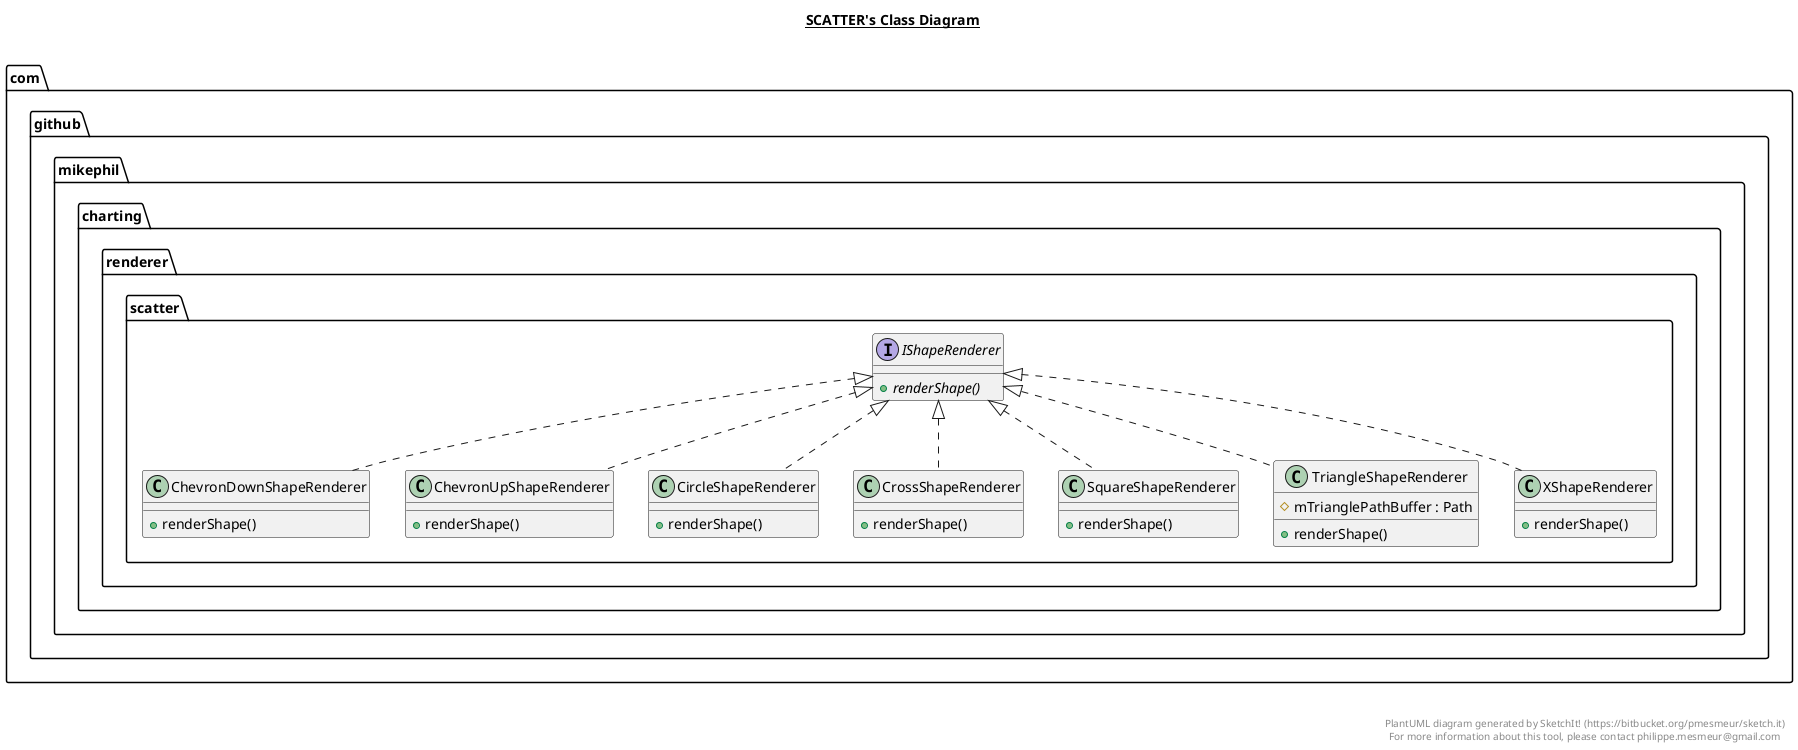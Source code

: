 @startuml

title __SCATTER's Class Diagram__\n

  namespace com.github.mikephil.charting.renderer {
    namespace scatter {
      class com.github.mikephil.charting.renderer.scatter.ChevronDownShapeRenderer {
          + renderShape()
      }
    }
  }
  

  namespace com.github.mikephil.charting.renderer {
    namespace scatter {
      class com.github.mikephil.charting.renderer.scatter.ChevronUpShapeRenderer {
          + renderShape()
      }
    }
  }
  

  namespace com.github.mikephil.charting.renderer {
    namespace scatter {
      class com.github.mikephil.charting.renderer.scatter.CircleShapeRenderer {
          + renderShape()
      }
    }
  }
  

  namespace com.github.mikephil.charting.renderer {
    namespace scatter {
      class com.github.mikephil.charting.renderer.scatter.CrossShapeRenderer {
          + renderShape()
      }
    }
  }
  

  namespace com.github.mikephil.charting.renderer {
    namespace scatter {
      interface com.github.mikephil.charting.renderer.scatter.IShapeRenderer {
          {abstract} + renderShape()
      }
    }
  }
  

  namespace com.github.mikephil.charting.renderer {
    namespace scatter {
      class com.github.mikephil.charting.renderer.scatter.SquareShapeRenderer {
          + renderShape()
      }
    }
  }
  

  namespace com.github.mikephil.charting.renderer {
    namespace scatter {
      class com.github.mikephil.charting.renderer.scatter.TriangleShapeRenderer {
          # mTrianglePathBuffer : Path
          + renderShape()
      }
    }
  }
  

  namespace com.github.mikephil.charting.renderer {
    namespace scatter {
      class com.github.mikephil.charting.renderer.scatter.XShapeRenderer {
          + renderShape()
      }
    }
  }
  

  com.github.mikephil.charting.renderer.scatter.ChevronDownShapeRenderer .up.|> com.github.mikephil.charting.renderer.scatter.IShapeRenderer
  com.github.mikephil.charting.renderer.scatter.ChevronUpShapeRenderer .up.|> com.github.mikephil.charting.renderer.scatter.IShapeRenderer
  com.github.mikephil.charting.renderer.scatter.CircleShapeRenderer .up.|> com.github.mikephil.charting.renderer.scatter.IShapeRenderer
  com.github.mikephil.charting.renderer.scatter.CrossShapeRenderer .up.|> com.github.mikephil.charting.renderer.scatter.IShapeRenderer
  com.github.mikephil.charting.renderer.scatter.SquareShapeRenderer .up.|> com.github.mikephil.charting.renderer.scatter.IShapeRenderer
  com.github.mikephil.charting.renderer.scatter.TriangleShapeRenderer .up.|> com.github.mikephil.charting.renderer.scatter.IShapeRenderer
  com.github.mikephil.charting.renderer.scatter.XShapeRenderer .up.|> com.github.mikephil.charting.renderer.scatter.IShapeRenderer


right footer


PlantUML diagram generated by SketchIt! (https://bitbucket.org/pmesmeur/sketch.it)
For more information about this tool, please contact philippe.mesmeur@gmail.com
endfooter

@enduml
